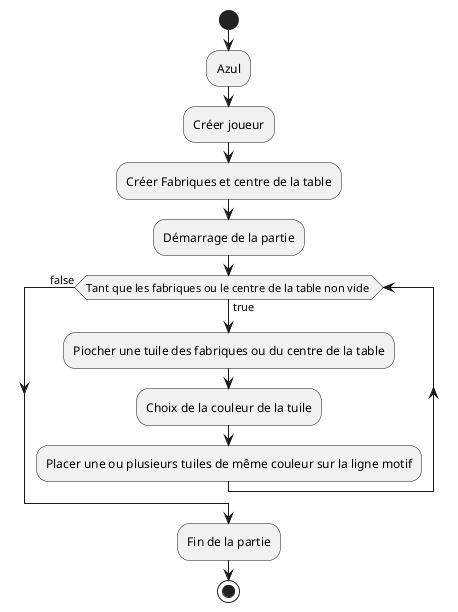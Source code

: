 @startuml
'https://plantuml.com/activity-diagram-beta

start
:Azul;
:Créer joueur;
:Créer Fabriques et centre de la table;

:Démarrage de la partie;
 while (Tant que les fabriques ou le centre de la table non vide ) is (true)
  :Piocher une tuile des fabriques ou du centre de la table;
  :Choix de la couleur de la tuile;
  :Placer une ou plusieurs tuiles de même couleur sur la ligne motif;
 endwhile (false)
:Fin de la partie;
stop
@enduml
